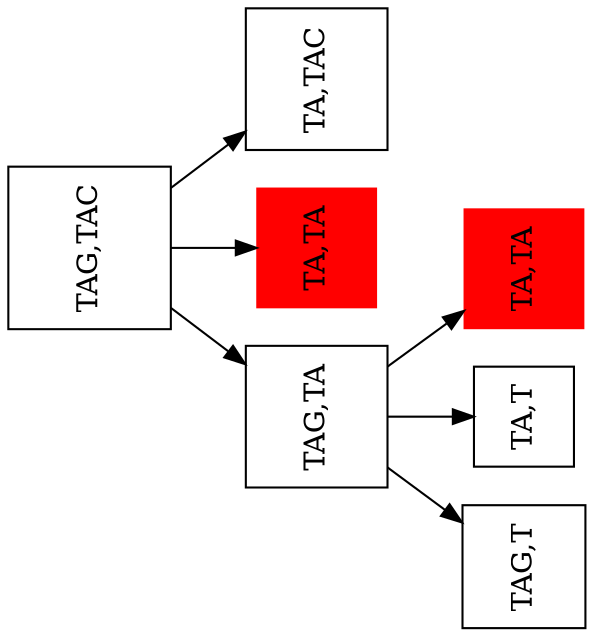  digraph edist {
 	orientation=landscape;
 	size = 10;
 	fontname="Helvetica";
 	compound=true;

	1 [shape=square, label="TAG,TAC"];
	2 [shape=square, label="TAG,TA"];
	3 [shape=square, label="TA,TA",style="filled", color="red"];
	4 [shape=square, label="TA,TAC"];
	5 [shape=square, label="TAG,T"];
	6 [shape=square, label="TA,T"];
	7 [shape=square, label="TA,TA",style="filled", color="red"];


	1 -> 2
	1 -> 3
	1 -> 4
	2 -> 5
	2 -> 6
	2 -> 7

 }
